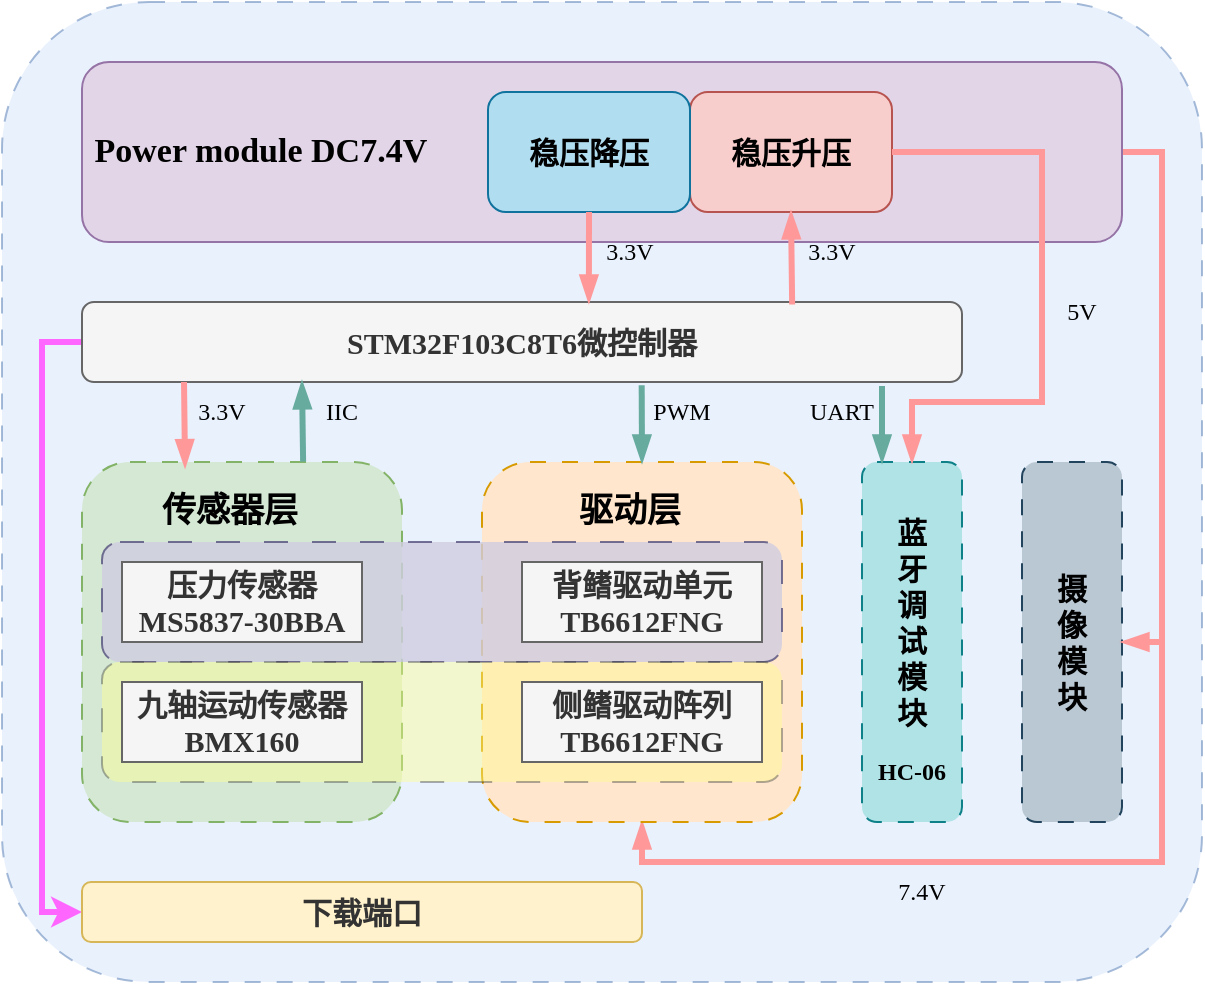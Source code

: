 <mxfile version="27.1.4">
  <diagram name="第 1 页" id="a25goBHYSJ6G8yLVW9Gv">
    <mxGraphModel dx="1211" dy="652" grid="1" gridSize="10" guides="1" tooltips="1" connect="1" arrows="1" fold="1" page="1" pageScale="1" pageWidth="827" pageHeight="1169" math="0" shadow="0">
      <root>
        <mxCell id="0" />
        <mxCell id="1" parent="0" />
        <mxCell id="xWq6DRBjydXVrkZtAr-p-1" value="" style="rounded=1;whiteSpace=wrap;html=1;fillColor=#dae8fc;strokeColor=#6c8ebf;dashed=1;dashPattern=8 8;glass=0;rotation=0;opacity=60;" vertex="1" parent="1">
          <mxGeometry x="114" y="95" width="600" height="490" as="geometry" />
        </mxCell>
        <mxCell id="xWq6DRBjydXVrkZtAr-p-2" value="" style="rounded=1;whiteSpace=wrap;html=1;fillColor=#d5e8d4;strokeColor=#82b366;dashed=1;dashPattern=8 8;" vertex="1" parent="1">
          <mxGeometry x="154" y="325" width="160" height="180" as="geometry" />
        </mxCell>
        <mxCell id="xWq6DRBjydXVrkZtAr-p-3" style="edgeStyle=orthogonalEdgeStyle;rounded=0;orthogonalLoop=1;jettySize=auto;html=1;exitX=1;exitY=0.5;exitDx=0;exitDy=0;entryX=0.5;entryY=1;entryDx=0;entryDy=0;strokeWidth=3;strokeColor=#FF9999;endArrow=blockThin;endFill=1;" edge="1" parent="1" source="xWq6DRBjydXVrkZtAr-p-4" target="xWq6DRBjydXVrkZtAr-p-10">
          <mxGeometry relative="1" as="geometry">
            <Array as="points">
              <mxPoint x="694" y="170" />
              <mxPoint x="694" y="525" />
              <mxPoint x="434" y="525" />
            </Array>
          </mxGeometry>
        </mxCell>
        <mxCell id="xWq6DRBjydXVrkZtAr-p-4" value="&lt;font face=&quot;Times New Roman&quot; style=&quot;font-size: 17px;&quot;&gt;&lt;b&gt;&amp;nbsp;&lt;font style=&quot;&quot;&gt;Power module DC7.4V&lt;/font&gt;&lt;/b&gt;&lt;/font&gt;" style="rounded=1;whiteSpace=wrap;html=1;align=left;fillColor=#e1d5e7;strokeColor=#9673a6;" vertex="1" parent="1">
          <mxGeometry x="154" y="125" width="520" height="90" as="geometry" />
        </mxCell>
        <mxCell id="xWq6DRBjydXVrkZtAr-p-5" value="&lt;font style=&quot;font-size: 15px;&quot; face=&quot;宋体&quot;&gt;&lt;b style=&quot;&quot;&gt;稳压升压&lt;/b&gt;&lt;/font&gt;" style="rounded=1;whiteSpace=wrap;html=1;fillColor=#f8cecc;strokeColor=#b85450;" vertex="1" parent="1">
          <mxGeometry x="458" y="140" width="101" height="60" as="geometry" />
        </mxCell>
        <mxCell id="xWq6DRBjydXVrkZtAr-p-6" value="&lt;font style=&quot;font-size: 15px;&quot; face=&quot;宋体&quot;&gt;&lt;b style=&quot;&quot;&gt;稳压降压&lt;/b&gt;&lt;/font&gt;" style="rounded=1;whiteSpace=wrap;html=1;fillColor=#b1ddf0;strokeColor=#10739e;" vertex="1" parent="1">
          <mxGeometry x="357" y="140" width="101" height="60" as="geometry" />
        </mxCell>
        <mxCell id="xWq6DRBjydXVrkZtAr-p-7" style="edgeStyle=orthogonalEdgeStyle;rounded=0;orthogonalLoop=1;jettySize=auto;html=1;exitX=0;exitY=0.5;exitDx=0;exitDy=0;entryX=0;entryY=0.5;entryDx=0;entryDy=0;strokeWidth=3;strokeColor=#FF66FF;" edge="1" parent="1" source="xWq6DRBjydXVrkZtAr-p-8" target="xWq6DRBjydXVrkZtAr-p-12">
          <mxGeometry relative="1" as="geometry" />
        </mxCell>
        <mxCell id="xWq6DRBjydXVrkZtAr-p-8" value="&lt;font style=&quot;font-size: 15px;&quot;&gt;&lt;b style=&quot;&quot;&gt;&lt;font face=&quot;Times New Roman&quot;&gt;STM32F103C8T6&lt;/font&gt;&lt;font face=&quot;宋体&quot;&gt;微控制器&lt;/font&gt;&lt;/b&gt;&lt;/font&gt;" style="rounded=1;whiteSpace=wrap;html=1;fillColor=#f5f5f5;fontColor=#333333;strokeColor=#666666;" vertex="1" parent="1">
          <mxGeometry x="154" y="245" width="440" height="40" as="geometry" />
        </mxCell>
        <mxCell id="xWq6DRBjydXVrkZtAr-p-9" value="&lt;font style=&quot;font-size: 17px;&quot; face=&quot;宋体&quot;&gt;&lt;b style=&quot;&quot;&gt;传感器层&lt;/b&gt;&lt;/font&gt;" style="text;html=1;align=center;verticalAlign=middle;whiteSpace=wrap;rounded=0;" vertex="1" parent="1">
          <mxGeometry x="188" y="335" width="80" height="30" as="geometry" />
        </mxCell>
        <mxCell id="xWq6DRBjydXVrkZtAr-p-10" value="" style="rounded=1;whiteSpace=wrap;html=1;fillColor=#ffe6cc;strokeColor=#d79b00;dashed=1;dashPattern=8 8;" vertex="1" parent="1">
          <mxGeometry x="354" y="325" width="160" height="180" as="geometry" />
        </mxCell>
        <mxCell id="xWq6DRBjydXVrkZtAr-p-11" value="&lt;font style=&quot;font-size: 17px;&quot; face=&quot;宋体&quot;&gt;&lt;b style=&quot;&quot;&gt;驱动层&lt;/b&gt;&lt;/font&gt;" style="text;html=1;align=center;verticalAlign=middle;whiteSpace=wrap;rounded=0;" vertex="1" parent="1">
          <mxGeometry x="388" y="335" width="80" height="30" as="geometry" />
        </mxCell>
        <mxCell id="xWq6DRBjydXVrkZtAr-p-12" value="&lt;b style=&quot;color: rgb(51, 51, 51); font-size: 15px;&quot;&gt;&lt;font face=&quot;宋体&quot;&gt;下载端口&lt;/font&gt;&lt;/b&gt;" style="rounded=1;whiteSpace=wrap;html=1;fillColor=#fff2cc;strokeColor=#d6b656;" vertex="1" parent="1">
          <mxGeometry x="154" y="535" width="280" height="30" as="geometry" />
        </mxCell>
        <mxCell id="xWq6DRBjydXVrkZtAr-p-13" value="" style="rounded=1;whiteSpace=wrap;html=1;fillColor=#bac8d3;strokeColor=#23445d;dashed=1;dashPattern=8 8;" vertex="1" parent="1">
          <mxGeometry x="624" y="325" width="50" height="180" as="geometry" />
        </mxCell>
        <mxCell id="xWq6DRBjydXVrkZtAr-p-14" value="&lt;font style=&quot;font-size: 15px;&quot; face=&quot;宋体&quot;&gt;&lt;b style=&quot;&quot;&gt;摄像模块&lt;/b&gt;&lt;/font&gt;" style="text;html=1;align=center;verticalAlign=middle;whiteSpace=wrap;rounded=0;" vertex="1" parent="1">
          <mxGeometry x="634" y="355" width="30" height="120" as="geometry" />
        </mxCell>
        <mxCell id="xWq6DRBjydXVrkZtAr-p-15" value="" style="rounded=1;whiteSpace=wrap;html=1;fillColor=#b0e3e6;strokeColor=#0e8088;dashed=1;dashPattern=8 8;" vertex="1" parent="1">
          <mxGeometry x="544" y="325" width="50" height="180" as="geometry" />
        </mxCell>
        <mxCell id="xWq6DRBjydXVrkZtAr-p-16" value="&lt;font style=&quot;font-size: 15px;&quot; face=&quot;宋体&quot;&gt;&lt;b style=&quot;&quot;&gt;蓝牙调试模块&lt;/b&gt;&lt;/font&gt;" style="text;html=1;align=center;verticalAlign=middle;whiteSpace=wrap;rounded=0;" vertex="1" parent="1">
          <mxGeometry x="554" y="345" width="30" height="120" as="geometry" />
        </mxCell>
        <mxCell id="xWq6DRBjydXVrkZtAr-p-17" value="&lt;b&gt;&lt;font face=&quot;Times New Roman&quot;&gt;HC-06&lt;/font&gt;&lt;/b&gt;" style="text;html=1;align=center;verticalAlign=middle;whiteSpace=wrap;rounded=0;" vertex="1" parent="1">
          <mxGeometry x="539" y="465" width="60" height="30" as="geometry" />
        </mxCell>
        <mxCell id="xWq6DRBjydXVrkZtAr-p-18" value="&lt;font face=&quot;Times New Roman&quot;&gt;3.3V&lt;/font&gt;" style="text;html=1;align=center;verticalAlign=middle;whiteSpace=wrap;rounded=0;" vertex="1" parent="1">
          <mxGeometry x="398" y="205" width="60" height="30" as="geometry" />
        </mxCell>
        <mxCell id="xWq6DRBjydXVrkZtAr-p-19" value="" style="endArrow=blockThin;html=1;rounded=0;exitX=0.5;exitY=1;exitDx=0;exitDy=0;endFill=1;strokeWidth=3;fillColor=#ffff88;strokeColor=#FF9999;entryX=0.576;entryY=0;entryDx=0;entryDy=0;entryPerimeter=0;" edge="1" parent="1" source="xWq6DRBjydXVrkZtAr-p-6" target="xWq6DRBjydXVrkZtAr-p-8">
          <mxGeometry width="50" height="50" relative="1" as="geometry">
            <mxPoint x="84" y="465" as="sourcePoint" />
            <mxPoint x="503" y="245" as="targetPoint" />
          </mxGeometry>
        </mxCell>
        <mxCell id="xWq6DRBjydXVrkZtAr-p-20" value="" style="endArrow=blockThin;html=1;rounded=0;exitX=0.5;exitY=1;exitDx=0;exitDy=0;endFill=1;strokeWidth=3;fillColor=#fad9d5;strokeColor=#FF9999;entryX=0.322;entryY=0.013;entryDx=0;entryDy=0;entryPerimeter=0;" edge="1" parent="1" target="xWq6DRBjydXVrkZtAr-p-2">
          <mxGeometry width="50" height="50" relative="1" as="geometry">
            <mxPoint x="205" y="285" as="sourcePoint" />
            <mxPoint x="204" y="325" as="targetPoint" />
          </mxGeometry>
        </mxCell>
        <mxCell id="xWq6DRBjydXVrkZtAr-p-21" value="&lt;font face=&quot;Times New Roman&quot;&gt;3.3V&lt;/font&gt;" style="text;html=1;align=center;verticalAlign=middle;whiteSpace=wrap;rounded=0;" vertex="1" parent="1">
          <mxGeometry x="194" y="285" width="60" height="30" as="geometry" />
        </mxCell>
        <mxCell id="xWq6DRBjydXVrkZtAr-p-22" value="" style="endArrow=blockThin;html=1;rounded=0;exitX=0.807;exitY=0.032;exitDx=0;exitDy=0;endFill=1;strokeWidth=3;fillColor=#ffff88;strokeColor=#FF9999;entryX=0.5;entryY=1;entryDx=0;entryDy=0;exitPerimeter=0;" edge="1" parent="1" source="xWq6DRBjydXVrkZtAr-p-8" target="xWq6DRBjydXVrkZtAr-p-5">
          <mxGeometry width="50" height="50" relative="1" as="geometry">
            <mxPoint x="625" y="235" as="sourcePoint" />
            <mxPoint x="624" y="284" as="targetPoint" />
          </mxGeometry>
        </mxCell>
        <mxCell id="xWq6DRBjydXVrkZtAr-p-23" value="&lt;font face=&quot;Times New Roman&quot;&gt;3.3V&lt;/font&gt;" style="text;html=1;align=center;verticalAlign=middle;whiteSpace=wrap;rounded=0;" vertex="1" parent="1">
          <mxGeometry x="499" y="205" width="60" height="30" as="geometry" />
        </mxCell>
        <mxCell id="xWq6DRBjydXVrkZtAr-p-24" value="" style="endArrow=blockThin;html=1;rounded=0;endFill=1;strokeWidth=3;fillColor=#ffff88;strokeColor=#FF9999;entryX=1;entryY=0.5;entryDx=0;entryDy=0;" edge="1" parent="1" target="xWq6DRBjydXVrkZtAr-p-13">
          <mxGeometry width="50" height="50" relative="1" as="geometry">
            <mxPoint x="694" y="415" as="sourcePoint" />
            <mxPoint x="754" y="465" as="targetPoint" />
          </mxGeometry>
        </mxCell>
        <mxCell id="xWq6DRBjydXVrkZtAr-p-25" value="" style="endArrow=blockThin;html=1;rounded=0;exitX=1;exitY=0.5;exitDx=0;exitDy=0;endFill=1;strokeWidth=3;fillColor=#ffff88;strokeColor=#FF9999;entryX=0.5;entryY=0;entryDx=0;entryDy=0;" edge="1" parent="1" source="xWq6DRBjydXVrkZtAr-p-5" target="xWq6DRBjydXVrkZtAr-p-15">
          <mxGeometry width="50" height="50" relative="1" as="geometry">
            <mxPoint x="754" y="315" as="sourcePoint" />
            <mxPoint x="755" y="357" as="targetPoint" />
            <Array as="points">
              <mxPoint x="634" y="170" />
              <mxPoint x="634" y="295" />
              <mxPoint x="569" y="295" />
            </Array>
          </mxGeometry>
        </mxCell>
        <mxCell id="xWq6DRBjydXVrkZtAr-p-26" value="" style="rounded=1;whiteSpace=wrap;html=1;fillColor=#d0cee2;strokeColor=#56517e;dashed=1;dashPattern=12 12;opacity=80;" vertex="1" parent="1">
          <mxGeometry x="164" y="365" width="340" height="60" as="geometry" />
        </mxCell>
        <mxCell id="xWq6DRBjydXVrkZtAr-p-27" value="&lt;font face=&quot;Times New Roman&quot;&gt;5V&lt;/font&gt;" style="text;html=1;align=center;verticalAlign=middle;whiteSpace=wrap;rounded=0;" vertex="1" parent="1">
          <mxGeometry x="624" y="235" width="60" height="30" as="geometry" />
        </mxCell>
        <mxCell id="xWq6DRBjydXVrkZtAr-p-28" value="&lt;font face=&quot;Times New Roman&quot;&gt;7.4V&lt;/font&gt;" style="text;html=1;align=center;verticalAlign=middle;whiteSpace=wrap;rounded=0;" vertex="1" parent="1">
          <mxGeometry x="544" y="525" width="60" height="30" as="geometry" />
        </mxCell>
        <mxCell id="xWq6DRBjydXVrkZtAr-p-29" value="" style="endArrow=blockThin;html=1;rounded=0;exitX=0.691;exitY=-0.001;exitDx=0;exitDy=0;endFill=1;strokeWidth=3;fillColor=#fad9d5;strokeColor=#67AB9F;entryX=0.25;entryY=1;entryDx=0;entryDy=0;exitPerimeter=0;" edge="1" parent="1" source="xWq6DRBjydXVrkZtAr-p-2" target="xWq6DRBjydXVrkZtAr-p-8">
          <mxGeometry width="50" height="50" relative="1" as="geometry">
            <mxPoint x="324" y="305" as="sourcePoint" />
            <mxPoint x="325" y="347" as="targetPoint" />
          </mxGeometry>
        </mxCell>
        <mxCell id="xWq6DRBjydXVrkZtAr-p-30" value="" style="endArrow=blockThin;html=1;rounded=0;exitX=0.636;exitY=1.041;exitDx=0;exitDy=0;endFill=1;strokeWidth=3;fillColor=#fad9d5;strokeColor=#67AB9F;entryX=0.5;entryY=0;entryDx=0;entryDy=0;exitPerimeter=0;" edge="1" parent="1" source="xWq6DRBjydXVrkZtAr-p-8" target="xWq6DRBjydXVrkZtAr-p-10">
          <mxGeometry width="50" height="50" relative="1" as="geometry">
            <mxPoint x="415" y="335" as="sourcePoint" />
            <mxPoint x="414" y="295" as="targetPoint" />
          </mxGeometry>
        </mxCell>
        <mxCell id="xWq6DRBjydXVrkZtAr-p-31" value="&lt;font face=&quot;Times New Roman&quot;&gt;IIC&lt;/font&gt;" style="text;html=1;align=center;verticalAlign=middle;whiteSpace=wrap;rounded=0;" vertex="1" parent="1">
          <mxGeometry x="254" y="285" width="60" height="30" as="geometry" />
        </mxCell>
        <mxCell id="xWq6DRBjydXVrkZtAr-p-32" value="&lt;font face=&quot;Times New Roman&quot;&gt;PWM&lt;/font&gt;" style="text;html=1;align=center;verticalAlign=middle;whiteSpace=wrap;rounded=0;" vertex="1" parent="1">
          <mxGeometry x="424" y="285" width="60" height="30" as="geometry" />
        </mxCell>
        <mxCell id="xWq6DRBjydXVrkZtAr-p-33" value="&lt;b&gt;&lt;font style=&quot;font-size: 15px;&quot; face=&quot;宋体&quot;&gt;压力传感器&lt;/font&gt;&lt;/b&gt;&lt;div&gt;&lt;font style=&quot;font-size: 15px;&quot; face=&quot;Times New Roman&quot;&gt;&lt;b style=&quot;&quot;&gt;MS5837-30BBA&lt;/b&gt;&lt;/font&gt;&lt;/div&gt;" style="rounded=0;whiteSpace=wrap;html=1;fillColor=#f5f5f5;fontColor=#333333;strokeColor=#666666;" vertex="1" parent="1">
          <mxGeometry x="174" y="375" width="120" height="40" as="geometry" />
        </mxCell>
        <mxCell id="xWq6DRBjydXVrkZtAr-p-34" value="" style="rounded=1;whiteSpace=wrap;html=1;fillColor=#ffff88;strokeColor=#36393d;dashed=1;dashPattern=12 12;opacity=40;" vertex="1" parent="1">
          <mxGeometry x="164" y="425" width="340" height="60" as="geometry" />
        </mxCell>
        <mxCell id="xWq6DRBjydXVrkZtAr-p-35" value="&lt;font face=&quot;宋体&quot;&gt;&lt;span style=&quot;font-size: 15px;&quot;&gt;&lt;b&gt;背鳍驱动单元&lt;/b&gt;&lt;/span&gt;&lt;/font&gt;&lt;div&gt;&lt;span style=&quot;font-size: 15px;&quot;&gt;&lt;b style=&quot;&quot;&gt;&lt;font face=&quot;Times New Roman&quot;&gt;TB6612FNG&lt;/font&gt;&lt;/b&gt;&lt;/span&gt;&lt;/div&gt;" style="rounded=0;whiteSpace=wrap;html=1;fillColor=#f5f5f5;fontColor=#333333;strokeColor=#666666;" vertex="1" parent="1">
          <mxGeometry x="374" y="375" width="120" height="40" as="geometry" />
        </mxCell>
        <mxCell id="xWq6DRBjydXVrkZtAr-p-36" value="&lt;font face=&quot;宋体&quot;&gt;&lt;span style=&quot;font-size: 15px;&quot;&gt;&lt;b&gt;侧鳍驱动阵列&lt;/b&gt;&lt;/span&gt;&lt;/font&gt;&lt;div&gt;&lt;b style=&quot;font-size: 15px;&quot;&gt;&lt;font face=&quot;Times New Roman&quot;&gt;TB6612FNG&lt;/font&gt;&lt;/b&gt;&lt;font face=&quot;宋体&quot;&gt;&lt;span style=&quot;font-size: 15px;&quot;&gt;&lt;b&gt;&lt;/b&gt;&lt;/span&gt;&lt;/font&gt;&lt;/div&gt;" style="rounded=0;whiteSpace=wrap;html=1;fillColor=#f5f5f5;fontColor=#333333;strokeColor=#666666;" vertex="1" parent="1">
          <mxGeometry x="374" y="435" width="120" height="40" as="geometry" />
        </mxCell>
        <mxCell id="xWq6DRBjydXVrkZtAr-p-37" value="&lt;font face=&quot;宋体&quot;&gt;&lt;span style=&quot;font-size: 15px;&quot;&gt;&lt;b&gt;九轴运动传感器&lt;/b&gt;&lt;/span&gt;&lt;/font&gt;&lt;br&gt;&lt;div&gt;&lt;font style=&quot;font-size: 15px;&quot; face=&quot;Times New Roman&quot;&gt;&lt;b style=&quot;&quot;&gt;BMX160&lt;/b&gt;&lt;/font&gt;&lt;/div&gt;" style="rounded=0;whiteSpace=wrap;html=1;fillColor=#f5f5f5;fontColor=#333333;strokeColor=#666666;" vertex="1" parent="1">
          <mxGeometry x="174" y="435" width="120" height="40" as="geometry" />
        </mxCell>
        <mxCell id="xWq6DRBjydXVrkZtAr-p-38" value="&lt;font face=&quot;Times New Roman&quot;&gt;UART&lt;/font&gt;" style="text;html=1;align=center;verticalAlign=middle;whiteSpace=wrap;rounded=0;" vertex="1" parent="1">
          <mxGeometry x="504" y="285" width="60" height="30" as="geometry" />
        </mxCell>
        <mxCell id="xWq6DRBjydXVrkZtAr-p-39" value="" style="endArrow=blockThin;html=1;rounded=0;exitX=0.636;exitY=1.041;exitDx=0;exitDy=0;endFill=1;strokeWidth=3;fillColor=#fad9d5;strokeColor=#67AB9F;entryX=0.5;entryY=0;entryDx=0;entryDy=0;exitPerimeter=0;" edge="1" parent="1">
          <mxGeometry width="50" height="50" relative="1" as="geometry">
            <mxPoint x="554" y="287" as="sourcePoint" />
            <mxPoint x="554" y="325" as="targetPoint" />
          </mxGeometry>
        </mxCell>
      </root>
    </mxGraphModel>
  </diagram>
</mxfile>
